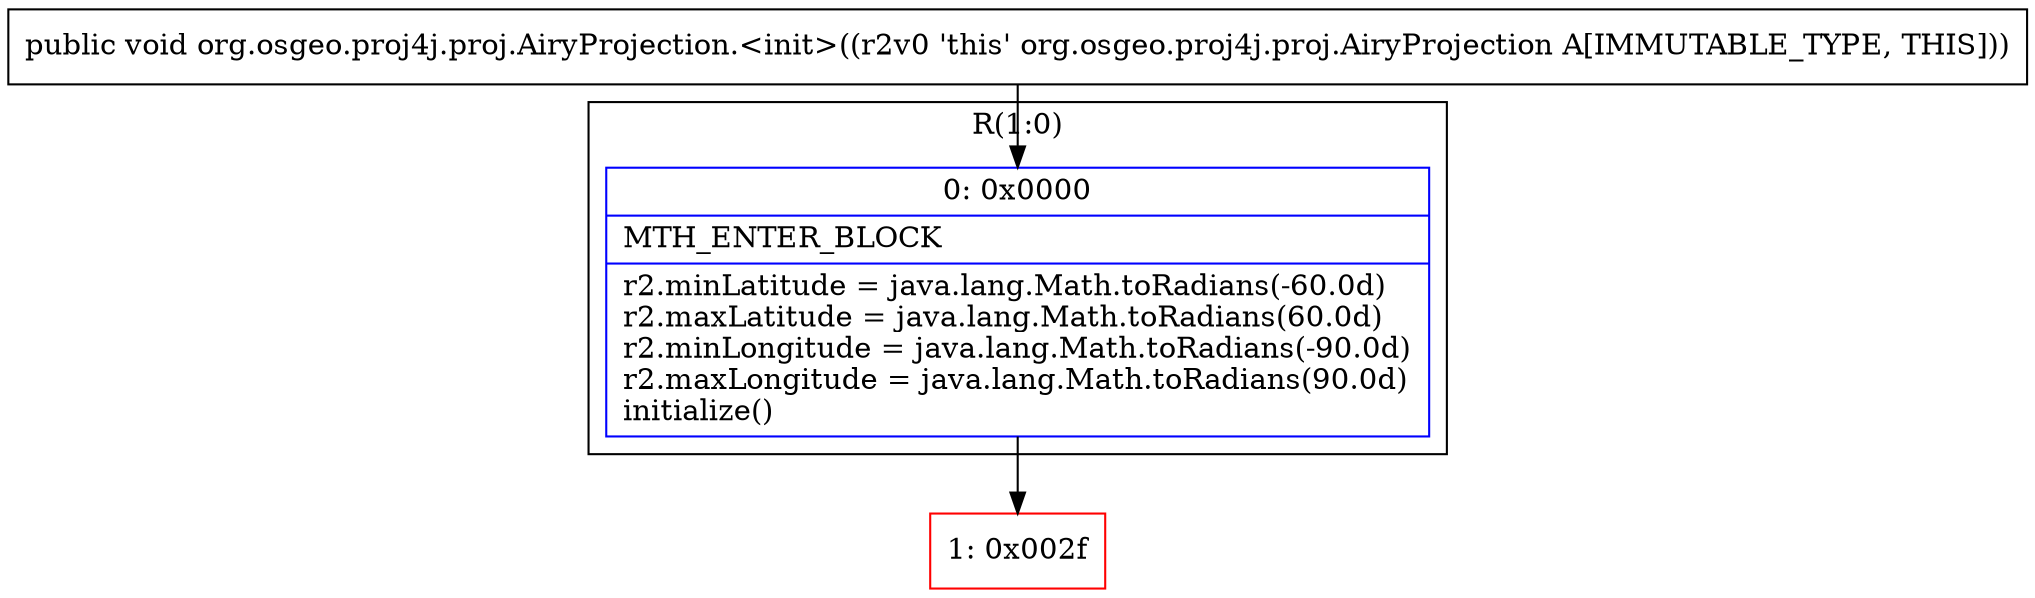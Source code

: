 digraph "CFG fororg.osgeo.proj4j.proj.AiryProjection.\<init\>()V" {
subgraph cluster_Region_91848313 {
label = "R(1:0)";
node [shape=record,color=blue];
Node_0 [shape=record,label="{0\:\ 0x0000|MTH_ENTER_BLOCK\l|r2.minLatitude = java.lang.Math.toRadians(\-60.0d)\lr2.maxLatitude = java.lang.Math.toRadians(60.0d)\lr2.minLongitude = java.lang.Math.toRadians(\-90.0d)\lr2.maxLongitude = java.lang.Math.toRadians(90.0d)\linitialize()\l}"];
}
Node_1 [shape=record,color=red,label="{1\:\ 0x002f}"];
MethodNode[shape=record,label="{public void org.osgeo.proj4j.proj.AiryProjection.\<init\>((r2v0 'this' org.osgeo.proj4j.proj.AiryProjection A[IMMUTABLE_TYPE, THIS])) }"];
MethodNode -> Node_0;
Node_0 -> Node_1;
}

